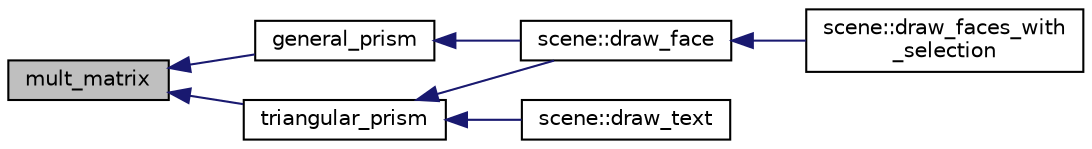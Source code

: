 digraph "mult_matrix"
{
  edge [fontname="Helvetica",fontsize="10",labelfontname="Helvetica",labelfontsize="10"];
  node [fontname="Helvetica",fontsize="10",shape=record];
  rankdir="LR";
  Node165 [label="mult_matrix",height=0.2,width=0.4,color="black", fillcolor="grey75", style="filled", fontcolor="black"];
  Node165 -> Node166 [dir="back",color="midnightblue",fontsize="10",style="solid",fontname="Helvetica"];
  Node166 [label="triangular_prism",height=0.2,width=0.4,color="black", fillcolor="white", style="filled",URL="$d0/d22/numerics_8_c.html#a09c00ded4c934ce35a1686ab4e95d2e6"];
  Node166 -> Node167 [dir="back",color="midnightblue",fontsize="10",style="solid",fontname="Helvetica"];
  Node167 [label="scene::draw_face",height=0.2,width=0.4,color="black", fillcolor="white", style="filled",URL="$df/db1/classscene.html#a9eda6a9de48435c9f5d574b31108394b"];
  Node167 -> Node168 [dir="back",color="midnightblue",fontsize="10",style="solid",fontname="Helvetica"];
  Node168 [label="scene::draw_faces_with\l_selection",height=0.2,width=0.4,color="black", fillcolor="white", style="filled",URL="$df/db1/classscene.html#a8e6c75f38d638049667fadaa7b1ccae5"];
  Node166 -> Node169 [dir="back",color="midnightblue",fontsize="10",style="solid",fontname="Helvetica"];
  Node169 [label="scene::draw_text",height=0.2,width=0.4,color="black", fillcolor="white", style="filled",URL="$df/db1/classscene.html#a293886f37e26c99e4f30c81ff051c9f1"];
  Node165 -> Node170 [dir="back",color="midnightblue",fontsize="10",style="solid",fontname="Helvetica"];
  Node170 [label="general_prism",height=0.2,width=0.4,color="black", fillcolor="white", style="filled",URL="$d0/d22/numerics_8_c.html#aed48f71e62e98267cb44d96a2f5786c9"];
  Node170 -> Node167 [dir="back",color="midnightblue",fontsize="10",style="solid",fontname="Helvetica"];
}
